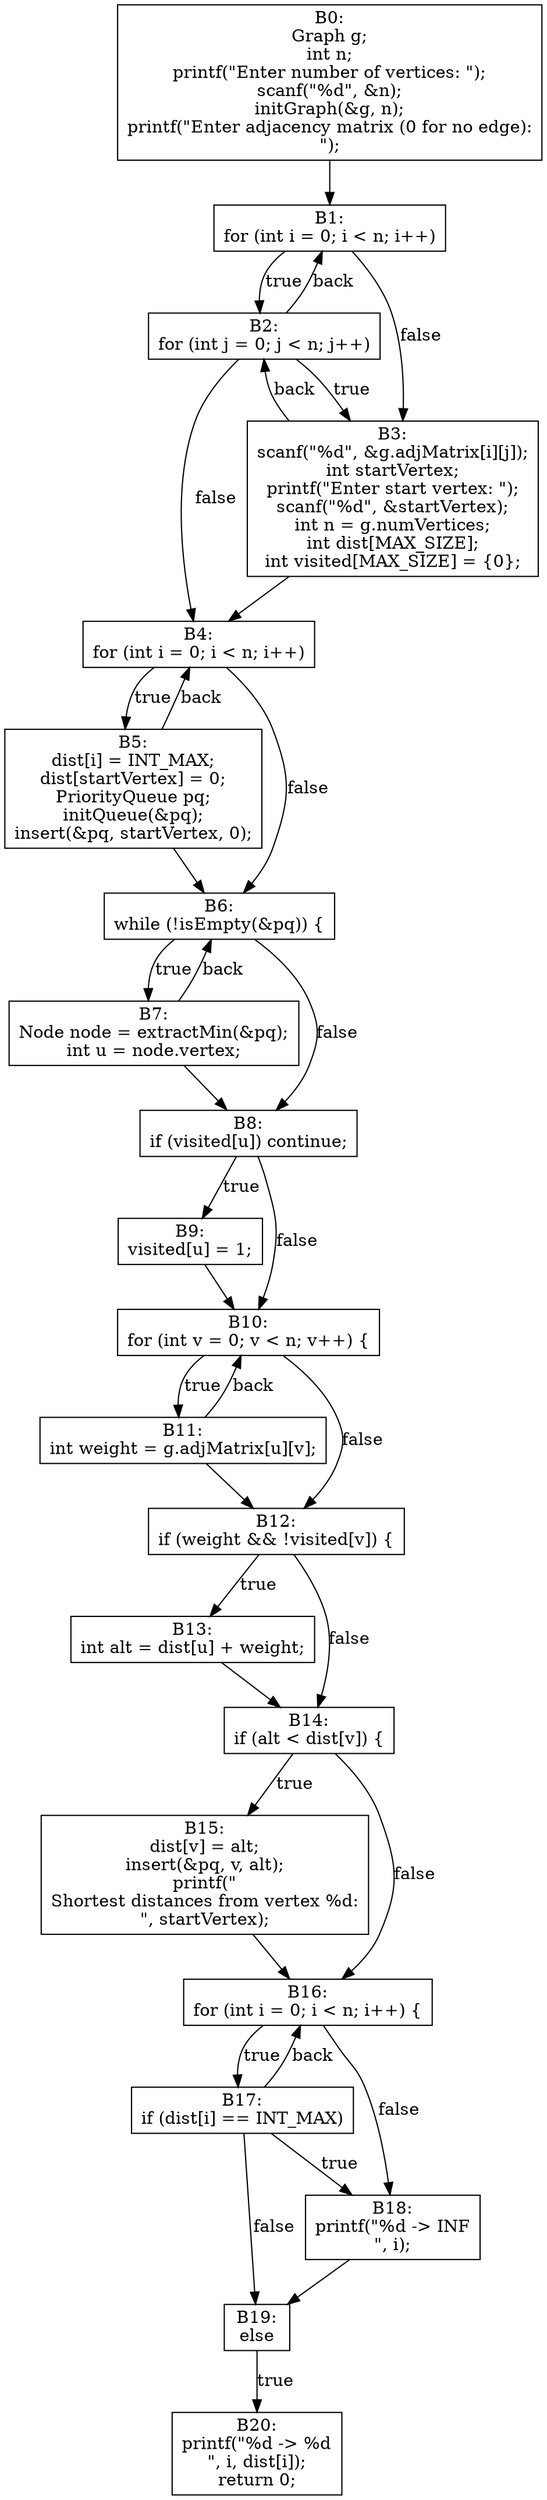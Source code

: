 digraph CFG {
    node [shape=box];
    B0 [label="B0:
Graph g;
int n;
printf(\"Enter number of vertices: \");
scanf(\"%d\", &n);
initGraph(&g, n);
printf(\"Enter adjacency matrix (0 for no edge):\n\");"];
    B1 [label="B1:
for (int i = 0; i < n; i++)"];
    B2 [label="B2:
for (int j = 0; j < n; j++)"];
    B3 [label="B3:
scanf(\"%d\", &g.adjMatrix[i][j]);
int startVertex;
printf(\"Enter start vertex: \");
scanf(\"%d\", &startVertex);
int n = g.numVertices;
int dist[MAX_SIZE];
int visited[MAX_SIZE] = {0};"];
    B4 [label="B4:
for (int i = 0; i < n; i++)"];
    B5 [label="B5:
dist[i] = INT_MAX;
dist[startVertex] = 0;
PriorityQueue pq;
initQueue(&pq);
insert(&pq, startVertex, 0);"];
    B6 [label="B6:
while (!isEmpty(&pq)) {"];
    B7 [label="B7:
Node node = extractMin(&pq);
int u = node.vertex;"];
    B8 [label="B8:
if (visited[u]) continue;"];
    B9 [label="B9:
visited[u] = 1;"];
    B10 [label="B10:
for (int v = 0; v < n; v++) {"];
    B11 [label="B11:
int weight = g.adjMatrix[u][v];"];
    B12 [label="B12:
if (weight && !visited[v]) {"];
    B13 [label="B13:
int alt = dist[u] + weight;"];
    B14 [label="B14:
if (alt < dist[v]) {"];
    B15 [label="B15:
dist[v] = alt;
insert(&pq, v, alt);
printf(\"\nShortest distances from vertex %d:\n\", startVertex);"];
    B16 [label="B16:
for (int i = 0; i < n; i++) {"];
    B17 [label="B17:
if (dist[i] == INT_MAX)"];
    B18 [label="B18:
printf(\"%d -> INF\n\", i);"];
    B19 [label="B19:
else"];
    B20 [label="B20:
printf(\"%d -> %d\n\", i, dist[i]);
return 0;"];
    B0 -> B1;
    B1 -> B2 [label="true"];
    B1 -> B3 [label="false"];
    B2 -> B1 [label="back"];
    B2 -> B3 [label="true"];
    B2 -> B4 [label="false"];
    B3 -> B2 [label="back"];
    B3 -> B4;
    B4 -> B5 [label="true"];
    B4 -> B6 [label="false"];
    B5 -> B4 [label="back"];
    B5 -> B6;
    B6 -> B7 [label="true"];
    B6 -> B8 [label="false"];
    B7 -> B6 [label="back"];
    B7 -> B8;
    B8 -> B9 [label="true"];
    B8 -> B10 [label="false"];
    B9 -> B10;
    B10 -> B11 [label="true"];
    B10 -> B12 [label="false"];
    B11 -> B10 [label="back"];
    B11 -> B12;
    B12 -> B13 [label="true"];
    B12 -> B14 [label="false"];
    B13 -> B14;
    B14 -> B15 [label="true"];
    B14 -> B16 [label="false"];
    B15 -> B16;
    B16 -> B17 [label="true"];
    B16 -> B18 [label="false"];
    B17 -> B16 [label="back"];
    B17 -> B18 [label="true"];
    B17 -> B19 [label="false"];
    B18 -> B19;
    B19 -> B20 [label="true"];
}